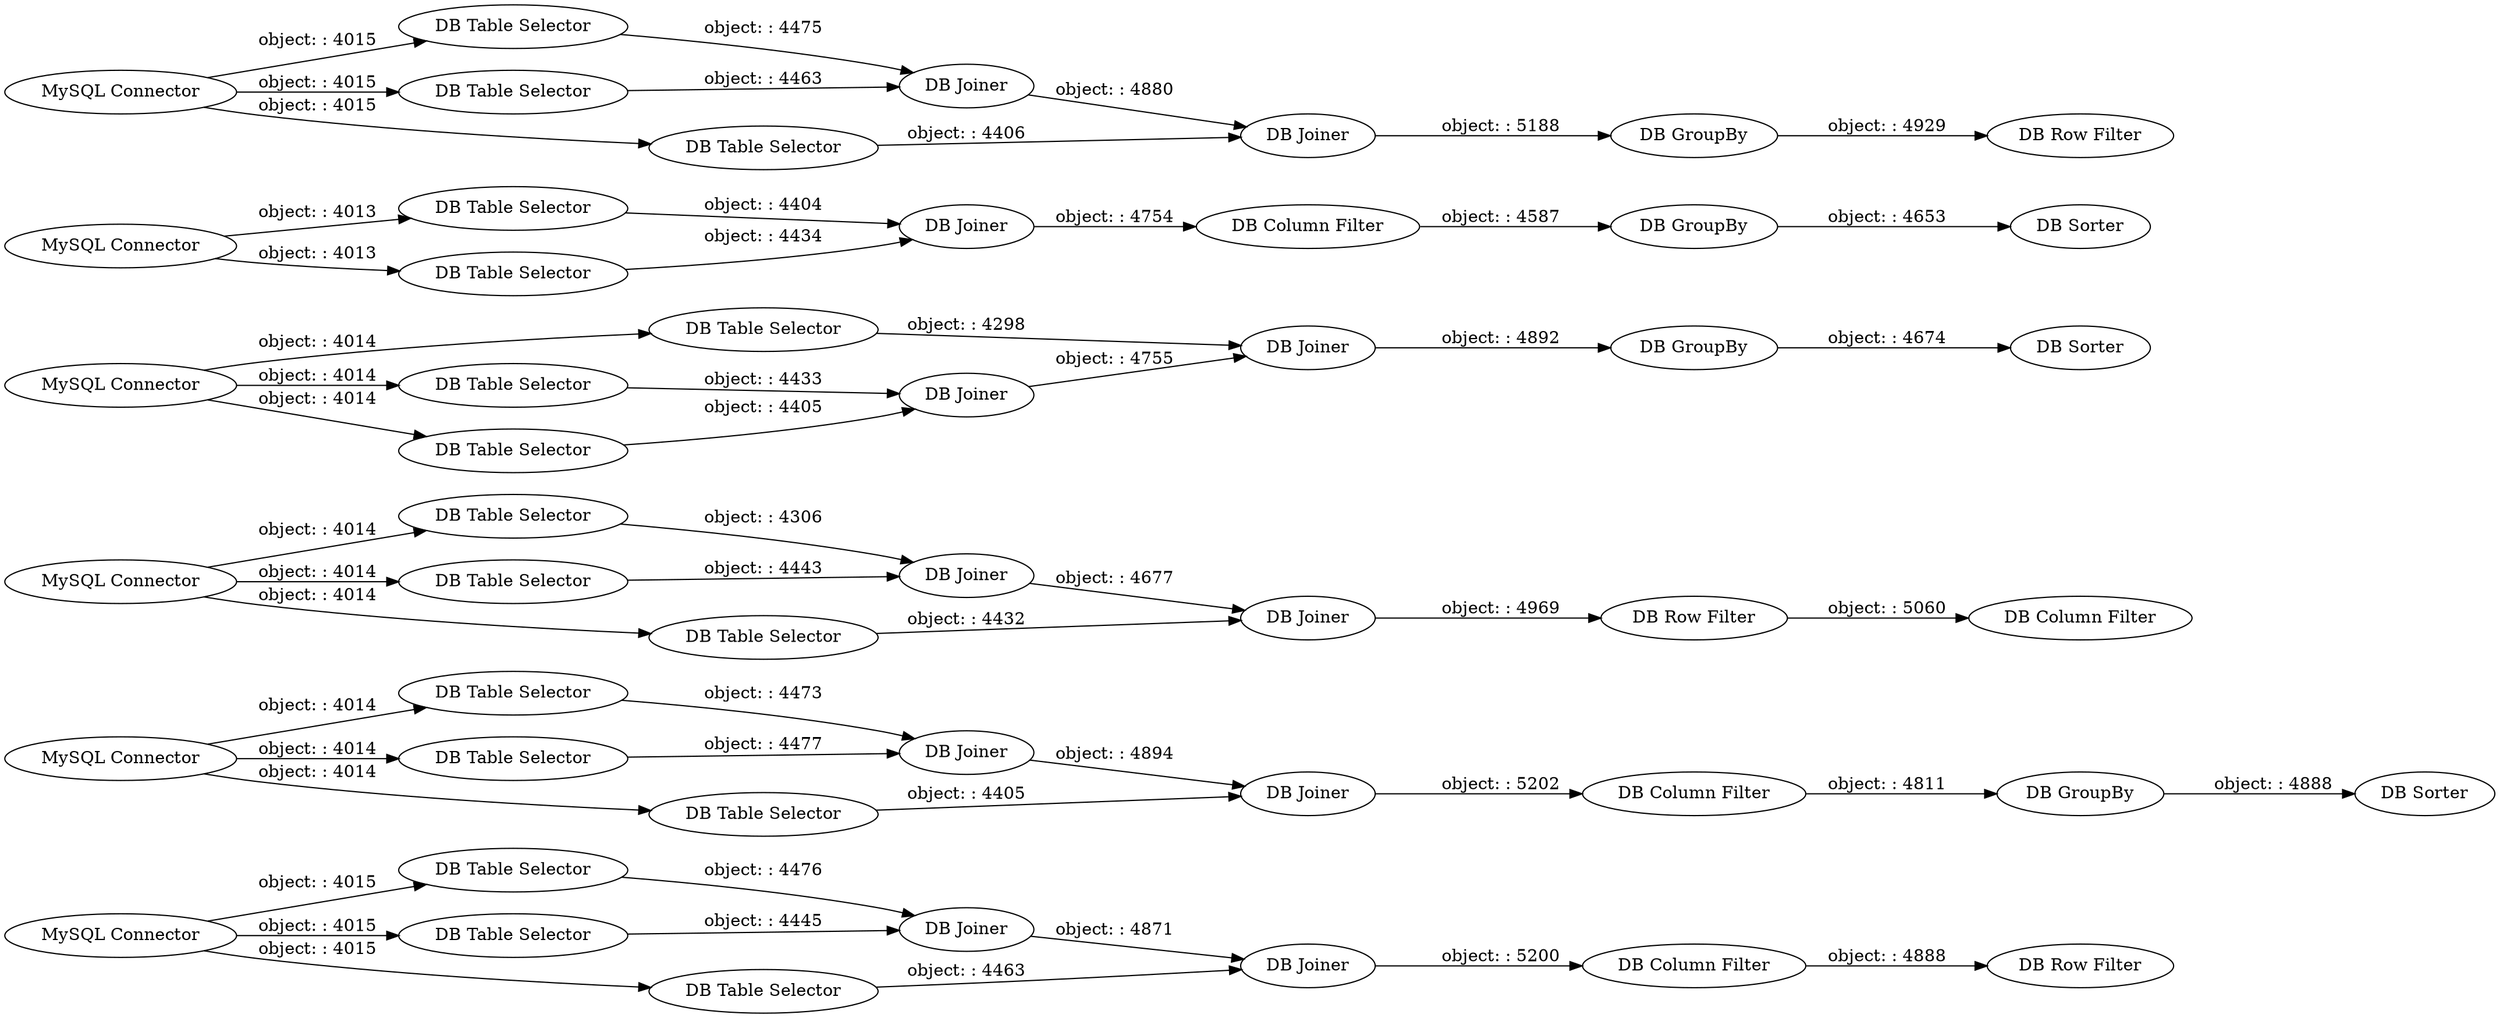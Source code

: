 digraph {
	"4881829675172251529_24" [label="DB Row Filter"]
	"4881829675172251529_6" [label="DB Joiner"]
	"4881829675172251529_8" [label="DB Column Filter"]
	"4881829675172251529_22" [label="DB Joiner"]
	"4881829675172251529_47" [label="DB Row Filter"]
	"4881829675172251529_30" [label="DB Joiner"]
	"4881829675172251529_45" [label="DB Joiner"]
	"4881829675172251529_46" [label="DB Joiner"]
	"4881829675172251529_1" [label="MySQL Connector"]
	"4881829675172251529_15" [label="DB GroupBy"]
	"4881829675172251529_16" [label="DB Sorter"]
	"4881829675172251529_12" [label="DB Joiner"]
	"4881829675172251529_43" [label="DB Table Selector"]
	"4881829675172251529_9" [label="DB GroupBy"]
	"4881829675172251529_3" [label="DB Table Selector"]
	"4881829675172251529_23" [label="DB Column Filter"]
	"4881829675172251529_51" [label="DB Table Selector"]
	"4881829675172251529_21" [label="DB Table Selector"]
	"4881829675172251529_20" [label="DB Table Selector"]
	"4881829675172251529_14" [label="DB Table Selector"]
	"4881829675172251529_10" [label="DB Sorter"]
	"4881829675172251529_17" [label="DB Joiner"]
	"4881829675172251529_18" [label="MySQL Connector"]
	"4881829675172251529_25" [label="DB Joiner"]
	"4881829675172251529_42" [label="DB Table Selector"]
	"4881829675172251529_41" [label="MySQL Connector"]
	"4881829675172251529_56" [label="DB Row Filter"]
	"4881829675172251529_13" [label="MySQL Connector"]
	"4881829675172251529_48" [label="DB Column Filter"]
	"4881829675172251529_32" [label="DB Sorter"]
	"4881829675172251529_50" [label="DB Table Selector"]
	"4881829675172251529_26" [label="MySQL Connector"]
	"4881829675172251529_29" [label="DB Table Selector"]
	"4881829675172251529_49" [label="MySQL Connector"]
	"4881829675172251529_53" [label="DB Joiner"]
	"4881829675172251529_4" [label="DB Table Selector"]
	"4881829675172251529_19" [label="DB Table Selector"]
	"4881829675172251529_28" [label="DB Table Selector"]
	"4881829675172251529_52" [label="DB Table Selector"]
	"4881829675172251529_55" [label="DB GroupBy"]
	"4881829675172251529_27" [label="DB Table Selector"]
	"4881829675172251529_54" [label="DB Joiner"]
	"4881829675172251529_31" [label="DB GroupBy"]
	"4881829675172251529_5" [label="DB Table Selector"]
	"4881829675172251529_2" [label="DB Table Selector"]
	"4881829675172251529_7" [label="DB Joiner"]
	"4881829675172251529_11" [label="DB Column Filter"]
	"4881829675172251529_44" [label="DB Table Selector"]
	"4881829675172251529_8" -> "4881829675172251529_9" [label="object: : 4811"]
	"4881829675172251529_2" -> "4881829675172251529_12" [label="object: : 4434"]
	"4881829675172251529_49" -> "4881829675172251529_52" [label="object: : 4015"]
	"4881829675172251529_3" -> "4881829675172251529_6" [label="object: : 4473"]
	"4881829675172251529_27" -> "4881829675172251529_25" [label="object: : 4405"]
	"4881829675172251529_30" -> "4881829675172251529_31" [label="object: : 4892"]
	"4881829675172251529_49" -> "4881829675172251529_51" [label="object: : 4015"]
	"4881829675172251529_14" -> "4881829675172251529_12" [label="object: : 4404"]
	"4881829675172251529_11" -> "4881829675172251529_15" [label="object: : 4587"]
	"4881829675172251529_41" -> "4881829675172251529_43" [label="object: : 4014"]
	"4881829675172251529_1" -> "4881829675172251529_5" [label="object: : 4014"]
	"4881829675172251529_26" -> "4881829675172251529_28" [label="object: : 4014"]
	"4881829675172251529_49" -> "4881829675172251529_50" [label="object: : 4015"]
	"4881829675172251529_7" -> "4881829675172251529_8" [label="object: : 5202"]
	"4881829675172251529_41" -> "4881829675172251529_42" [label="object: : 4014"]
	"4881829675172251529_20" -> "4881829675172251529_17" [label="object: : 4463"]
	"4881829675172251529_44" -> "4881829675172251529_46" [label="object: : 4432"]
	"4881829675172251529_46" -> "4881829675172251529_47" [label="object: : 4969"]
	"4881829675172251529_22" -> "4881829675172251529_17" [label="object: : 4871"]
	"4881829675172251529_41" -> "4881829675172251529_44" [label="object: : 4014"]
	"4881829675172251529_53" -> "4881829675172251529_54" [label="object: : 4880"]
	"4881829675172251529_4" -> "4881829675172251529_6" [label="object: : 4477"]
	"4881829675172251529_29" -> "4881829675172251529_30" [label="object: : 4298"]
	"4881829675172251529_13" -> "4881829675172251529_14" [label="object: : 4013"]
	"4881829675172251529_18" -> "4881829675172251529_20" [label="object: : 4015"]
	"4881829675172251529_52" -> "4881829675172251529_54" [label="object: : 4406"]
	"4881829675172251529_1" -> "4881829675172251529_3" [label="object: : 4014"]
	"4881829675172251529_1" -> "4881829675172251529_4" [label="object: : 4014"]
	"4881829675172251529_6" -> "4881829675172251529_7" [label="object: : 4894"]
	"4881829675172251529_28" -> "4881829675172251529_25" [label="object: : 4433"]
	"4881829675172251529_21" -> "4881829675172251529_22" [label="object: : 4445"]
	"4881829675172251529_25" -> "4881829675172251529_30" [label="object: : 4755"]
	"4881829675172251529_26" -> "4881829675172251529_29" [label="object: : 4014"]
	"4881829675172251529_42" -> "4881829675172251529_45" [label="object: : 4443"]
	"4881829675172251529_5" -> "4881829675172251529_7" [label="object: : 4405"]
	"4881829675172251529_45" -> "4881829675172251529_46" [label="object: : 4677"]
	"4881829675172251529_18" -> "4881829675172251529_19" [label="object: : 4015"]
	"4881829675172251529_31" -> "4881829675172251529_32" [label="object: : 4674"]
	"4881829675172251529_12" -> "4881829675172251529_11" [label="object: : 4754"]
	"4881829675172251529_17" -> "4881829675172251529_23" [label="object: : 5200"]
	"4881829675172251529_47" -> "4881829675172251529_48" [label="object: : 5060"]
	"4881829675172251529_50" -> "4881829675172251529_53" [label="object: : 4463"]
	"4881829675172251529_15" -> "4881829675172251529_16" [label="object: : 4653"]
	"4881829675172251529_9" -> "4881829675172251529_10" [label="object: : 4888"]
	"4881829675172251529_43" -> "4881829675172251529_45" [label="object: : 4306"]
	"4881829675172251529_19" -> "4881829675172251529_22" [label="object: : 4476"]
	"4881829675172251529_54" -> "4881829675172251529_55" [label="object: : 5188"]
	"4881829675172251529_23" -> "4881829675172251529_24" [label="object: : 4888"]
	"4881829675172251529_18" -> "4881829675172251529_21" [label="object: : 4015"]
	"4881829675172251529_13" -> "4881829675172251529_2" [label="object: : 4013"]
	"4881829675172251529_51" -> "4881829675172251529_53" [label="object: : 4475"]
	"4881829675172251529_55" -> "4881829675172251529_56" [label="object: : 4929"]
	"4881829675172251529_26" -> "4881829675172251529_27" [label="object: : 4014"]
	rankdir=LR
}
